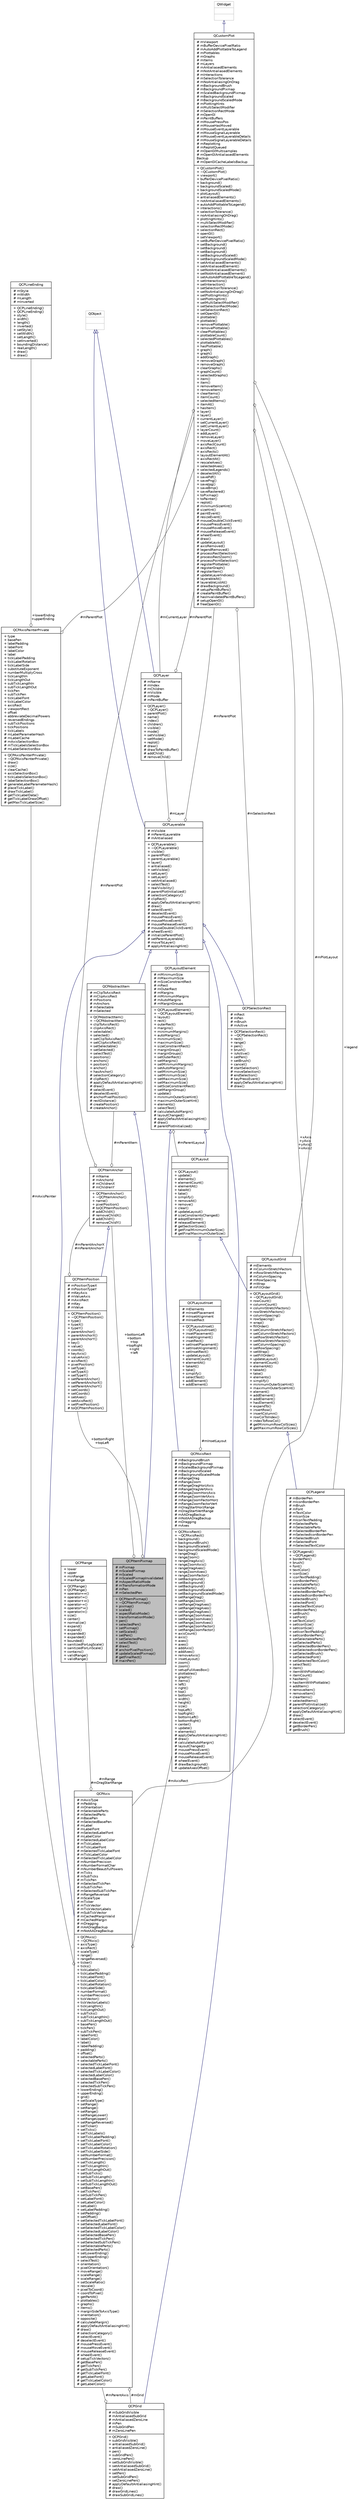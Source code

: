 digraph "QCPItemPixmap"
{
  edge [fontname="Helvetica",fontsize="10",labelfontname="Helvetica",labelfontsize="10"];
  node [fontname="Helvetica",fontsize="10",shape=record];
  Node656 [label="{QCPItemPixmap\n|# mPixmap\l# mScaledPixmap\l# mScaled\l# mScaledPixmapInvalidated\l# mAspectRatioMode\l# mTransformationMode\l# mPen\l# mSelectedPen\l|+ QCPItemPixmap()\l+ ~QCPItemPixmap()\l+ pixmap()\l+ scaled()\l+ aspectRatioMode()\l+ transformationMode()\l+ pen()\l+ selectedPen()\l+ setPixmap()\l+ setScaled()\l+ setPen()\l+ setSelectedPen()\l+ selectTest()\l# draw()\l# anchorPixelPosition()\l# updateScaledPixmap()\l# getFinalRect()\l# mainPen()\l}",height=0.2,width=0.4,color="black", fillcolor="grey75", style="filled", fontcolor="black"];
  Node657 -> Node656 [dir="back",color="midnightblue",fontsize="10",style="solid",arrowtail="onormal",fontname="Helvetica"];
  Node657 [label="{QCPAbstractItem\n|# mClipToAxisRect\l# mClipAxisRect\l# mPositions\l# mAnchors\l# mSelectable\l# mSelected\l|+ QCPAbstractItem()\l+ ~QCPAbstractItem()\l+ clipToAxisRect()\l+ clipAxisRect()\l+ selectable()\l+ selected()\l+ setClipToAxisRect()\l+ setClipAxisRect()\l+ setSelectable()\l+ setSelected()\l+ selectTest()\l+ positions()\l+ anchors()\l+ position()\l+ anchor()\l+ hasAnchor()\l# selectionCategory()\l# clipRect()\l# applyDefaultAntialiasingHint()\l# draw()\l# selectEvent()\l# deselectEvent()\l# anchorPixelPosition()\l# rectDistance()\l# createPosition()\l# createAnchor()\l}",height=0.2,width=0.4,color="black", fillcolor="white", style="filled",URL="$classQCPAbstractItem.html",tooltip="The abstract base class for all items in a plot. "];
  Node658 -> Node657 [dir="back",color="midnightblue",fontsize="10",style="solid",arrowtail="onormal",fontname="Helvetica"];
  Node658 [label="{QCPLayerable\n|# mVisible\l# mParentLayerable\l# mAntialiased\l|+ QCPLayerable()\l+ ~QCPLayerable()\l+ visible()\l+ parentPlot()\l+ parentLayerable()\l+ layer()\l+ antialiased()\l+ setVisible()\l+ setLayer()\l+ setLayer()\l+ setAntialiased()\l+ selectTest()\l+ realVisibility()\l# parentPlotInitialized()\l# selectionCategory()\l# clipRect()\l# applyDefaultAntialiasingHint()\l# draw()\l# selectEvent()\l# deselectEvent()\l# mousePressEvent()\l# mouseMoveEvent()\l# mouseReleaseEvent()\l# mouseDoubleClickEvent()\l# wheelEvent()\l# initializeParentPlot()\l# setParentLayerable()\l# moveToLayer()\l# applyAntialiasingHint()\l}",height=0.2,width=0.4,color="black", fillcolor="white", style="filled",URL="$classQCPLayerable.html",tooltip="Base class for all drawable objects. "];
  Node659 -> Node658 [dir="back",color="midnightblue",fontsize="10",style="solid",arrowtail="onormal",fontname="Helvetica"];
  Node659 [label="{QObject\n||}",height=0.2,width=0.4,color="grey75", fillcolor="white", style="filled"];
  Node660 -> Node658 [color="grey25",fontsize="10",style="solid",label=" #mLayer" ,arrowhead="odiamond",fontname="Helvetica"];
  Node660 [label="{QCPLayer\n|# mName\l# mIndex\l# mChildren\l# mVisible\l# mMode\l# mPaintBuffer\l|+ QCPLayer()\l+ ~QCPLayer()\l+ parentPlot()\l+ name()\l+ index()\l+ children()\l+ visible()\l+ mode()\l+ setVisible()\l+ setMode()\l+ replot()\l# draw()\l# drawToPaintBuffer()\l# addChild()\l# removeChild()\l}",height=0.2,width=0.4,color="black", fillcolor="white", style="filled",URL="$classQCPLayer.html",tooltip="A layer that may contain objects, to control the rendering order. "];
  Node659 -> Node660 [dir="back",color="midnightblue",fontsize="10",style="solid",arrowtail="onormal",fontname="Helvetica"];
  Node661 -> Node660 [color="grey25",fontsize="10",style="solid",label=" #mParentPlot" ,arrowhead="odiamond",fontname="Helvetica"];
  Node661 [label="{QCustomPlot\n|# mViewport\l# mBufferDevicePixelRatio\l# mAutoAddPlottableToLegend\l# mPlottables\l# mGraphs\l# mItems\l# mLayers\l# mAntialiasedElements\l# mNotAntialiasedElements\l# mInteractions\l# mSelectionTolerance\l# mNoAntialiasingOnDrag\l# mBackgroundBrush\l# mBackgroundPixmap\l# mScaledBackgroundPixmap\l# mBackgroundScaled\l# mBackgroundScaledMode\l# mPlottingHints\l# mMultiSelectModifier\l# mSelectionRectMode\l# mOpenGl\l# mPaintBuffers\l# mMousePressPos\l# mMouseHasMoved\l# mMouseEventLayerable\l# mMouseSignalLayerable\l# mMouseEventLayerableDetails\l# mMouseSignalLayerableDetails\l# mReplotting\l# mReplotQueued\l# mOpenGlMultisamples\l# mOpenGlAntialiasedElements\lBackup\l# mOpenGlCacheLabelsBackup\l|+ QCustomPlot()\l+ ~QCustomPlot()\l+ viewport()\l+ bufferDevicePixelRatio()\l+ background()\l+ backgroundScaled()\l+ backgroundScaledMode()\l+ plotLayout()\l+ antialiasedElements()\l+ notAntialiasedElements()\l+ autoAddPlottableToLegend()\l+ interactions()\l+ selectionTolerance()\l+ noAntialiasingOnDrag()\l+ plottingHints()\l+ multiSelectModifier()\l+ selectionRectMode()\l+ selectionRect()\l+ openGl()\l+ setViewport()\l+ setBufferDevicePixelRatio()\l+ setBackground()\l+ setBackground()\l+ setBackground()\l+ setBackgroundScaled()\l+ setBackgroundScaledMode()\l+ setAntialiasedElements()\l+ setAntialiasedElement()\l+ setNotAntialiasedElements()\l+ setNotAntialiasedElement()\l+ setAutoAddPlottableToLegend()\l+ setInteractions()\l+ setInteraction()\l+ setSelectionTolerance()\l+ setNoAntialiasingOnDrag()\l+ setPlottingHints()\l+ setPlottingHint()\l+ setMultiSelectModifier()\l+ setSelectionRectMode()\l+ setSelectionRect()\l+ setOpenGl()\l+ plottable()\l+ plottable()\l+ removePlottable()\l+ removePlottable()\l+ clearPlottables()\l+ plottableCount()\l+ selectedPlottables()\l+ plottableAt()\l+ hasPlottable()\l+ graph()\l+ graph()\l+ addGraph()\l+ removeGraph()\l+ removeGraph()\l+ clearGraphs()\l+ graphCount()\l+ selectedGraphs()\l+ item()\l+ item()\l+ removeItem()\l+ removeItem()\l+ clearItems()\l+ itemCount()\l+ selectedItems()\l+ itemAt()\l+ hasItem()\l+ layer()\l+ layer()\l+ currentLayer()\l+ setCurrentLayer()\l+ setCurrentLayer()\l+ layerCount()\l+ addLayer()\l+ removeLayer()\l+ moveLayer()\l+ axisRectCount()\l+ axisRect()\l+ axisRects()\l+ layoutElementAt()\l+ axisRectAt()\l+ rescaleAxes()\l+ selectedAxes()\l+ selectedLegends()\l+ deselectAll()\l+ savePdf()\l+ savePng()\l+ saveJpg()\l+ saveBmp()\l+ saveRastered()\l+ toPixmap()\l+ toPainter()\l+ replot()\l# minimumSizeHint()\l# sizeHint()\l# paintEvent()\l# resizeEvent()\l# mouseDoubleClickEvent()\l# mousePressEvent()\l# mouseMoveEvent()\l# mouseReleaseEvent()\l# wheelEvent()\l# draw()\l# updateLayout()\l# axisRemoved()\l# legendRemoved()\l# processRectSelection()\l# processRectZoom()\l# processPointSelection()\l# registerPlottable()\l# registerGraph()\l# registerItem()\l# updateLayerIndices()\l# layerableAt()\l# layerableListAt()\l# drawBackground()\l# setupPaintBuffers()\l# createPaintBuffer()\l# hasInvalidatedPaintBuffers()\l# setupOpenGl()\l# freeOpenGl()\l}",height=0.2,width=0.4,color="black", fillcolor="white", style="filled",URL="$classQCustomPlot.html",tooltip="The central class of the library. This is the QWidget which displays the plot and interacts with the ..."];
  Node662 -> Node661 [dir="back",color="midnightblue",fontsize="10",style="solid",arrowtail="onormal",fontname="Helvetica"];
  Node662 [label="{QWidget\n||}",height=0.2,width=0.4,color="grey75", fillcolor="white", style="filled"];
  Node660 -> Node661 [color="grey25",fontsize="10",style="solid",label=" #mCurrentLayer" ,arrowhead="odiamond",fontname="Helvetica"];
  Node663 -> Node661 [color="grey25",fontsize="10",style="solid",label=" #mPlotLayout" ,arrowhead="odiamond",fontname="Helvetica"];
  Node663 [label="{QCPLayoutGrid\n|# mElements\l# mColumnStretchFactors\l# mRowStretchFactors\l# mColumnSpacing\l# mRowSpacing\l# mWrap\l# mFillOrder\l|+ QCPLayoutGrid()\l+ ~QCPLayoutGrid()\l+ rowCount()\l+ columnCount()\l+ columnStretchFactors()\l+ rowStretchFactors()\l+ columnSpacing()\l+ rowSpacing()\l+ wrap()\l+ fillOrder()\l+ setColumnStretchFactor()\l+ setColumnStretchFactors()\l+ setRowStretchFactor()\l+ setRowStretchFactors()\l+ setColumnSpacing()\l+ setRowSpacing()\l+ setWrap()\l+ setFillOrder()\l+ updateLayout()\l+ elementCount()\l+ elementAt()\l+ takeAt()\l+ take()\l+ elements()\l+ simplify()\l+ minimumOuterSizeHint()\l+ maximumOuterSizeHint()\l+ element()\l+ addElement()\l+ addElement()\l+ hasElement()\l+ expandTo()\l+ insertRow()\l+ insertColumn()\l+ rowColToIndex()\l+ indexToRowCol()\l# getMinimumRowColSizes()\l# getMaximumRowColSizes()\l}",height=0.2,width=0.4,color="black", fillcolor="white", style="filled",URL="$classQCPLayoutGrid.html",tooltip="A layout that arranges child elements in a grid. "];
  Node664 -> Node663 [dir="back",color="midnightblue",fontsize="10",style="solid",arrowtail="onormal",fontname="Helvetica"];
  Node664 [label="{QCPLayout\n||+ QCPLayout()\l+ update()\l+ elements()\l+ elementCount()\l+ elementAt()\l+ takeAt()\l+ take()\l+ simplify()\l+ removeAt()\l+ remove()\l+ clear()\l# updateLayout()\l# sizeConstraintsChanged()\l# adoptElement()\l# releaseElement()\l# getSectionSizes()\l# getFinalMinimumOuterSize()\l# getFinalMaximumOuterSize()\l}",height=0.2,width=0.4,color="black", fillcolor="white", style="filled",URL="$classQCPLayout.html",tooltip="The abstract base class for layouts. "];
  Node665 -> Node664 [dir="back",color="midnightblue",fontsize="10",style="solid",arrowtail="onormal",fontname="Helvetica"];
  Node665 [label="{QCPLayoutElement\n|# mMinimumSize\l# mMaximumSize\l# mSizeConstraintRect\l# mRect\l# mOuterRect\l# mMargins\l# mMinimumMargins\l# mAutoMargins\l# mMarginGroups\l|+ QCPLayoutElement()\l+ ~QCPLayoutElement()\l+ layout()\l+ rect()\l+ outerRect()\l+ margins()\l+ minimumMargins()\l+ autoMargins()\l+ minimumSize()\l+ maximumSize()\l+ sizeConstraintRect()\l+ marginGroup()\l+ marginGroups()\l+ setOuterRect()\l+ setMargins()\l+ setMinimumMargins()\l+ setAutoMargins()\l+ setMinimumSize()\l+ setMinimumSize()\l+ setMaximumSize()\l+ setMaximumSize()\l+ setSizeConstraintRect()\l+ setMarginGroup()\l+ update()\l+ minimumOuterSizeHint()\l+ maximumOuterSizeHint()\l+ elements()\l+ selectTest()\l# calculateAutoMargin()\l# layoutChanged()\l# applyDefaultAntialiasingHint()\l# draw()\l# parentPlotInitialized()\l}",height=0.2,width=0.4,color="black", fillcolor="white", style="filled",URL="$classQCPLayoutElement.html",tooltip="The abstract base class for all objects that form the layout system. "];
  Node658 -> Node665 [dir="back",color="midnightblue",fontsize="10",style="solid",arrowtail="onormal",fontname="Helvetica"];
  Node664 -> Node665 [color="grey25",fontsize="10",style="solid",label=" #mParentLayout" ,arrowhead="odiamond",fontname="Helvetica"];
  Node666 -> Node661 [color="grey25",fontsize="10",style="solid",label=" #mSelectionRect" ,arrowhead="odiamond",fontname="Helvetica"];
  Node666 [label="{QCPSelectionRect\n|# mRect\l# mPen\l# mBrush\l# mActive\l|+ QCPSelectionRect()\l+ ~QCPSelectionRect()\l+ rect()\l+ range()\l+ pen()\l+ brush()\l+ isActive()\l+ setPen()\l+ setBrush()\l+ cancel()\l# startSelection()\l# moveSelection()\l# endSelection()\l# keyPressEvent()\l# applyDefaultAntialiasingHint()\l# draw()\l}",height=0.2,width=0.4,color="black", fillcolor="white", style="filled",URL="$classQCPSelectionRect.html",tooltip="Provides rect/rubber-band data selection and range zoom interaction. "];
  Node658 -> Node666 [dir="back",color="midnightblue",fontsize="10",style="solid",arrowtail="onormal",fontname="Helvetica"];
  Node667 -> Node661 [color="grey25",fontsize="10",style="solid",label=" +xAxis\n+yAxis\n+yAxis2\n+xAxis2" ,arrowhead="odiamond",fontname="Helvetica"];
  Node667 [label="{QCPAxis\n|# mAxisType\l# mPadding\l# mOrientation\l# mSelectableParts\l# mSelectedParts\l# mBasePen\l# mSelectedBasePen\l# mLabel\l# mLabelFont\l# mSelectedLabelFont\l# mLabelColor\l# mSelectedLabelColor\l# mTickLabels\l# mTickLabelFont\l# mSelectedTickLabelFont\l# mTickLabelColor\l# mSelectedTickLabelColor\l# mNumberPrecision\l# mNumberFormatChar\l# mNumberBeautifulPowers\l# mTicks\l# mSubTicks\l# mTickPen\l# mSelectedTickPen\l# mSubTickPen\l# mSelectedSubTickPen\l# mRangeReversed\l# mScaleType\l# mTicker\l# mTickVector\l# mTickVectorLabels\l# mSubTickVector\l# mCachedMarginValid\l# mCachedMargin\l# mDragging\l# mAADragBackup\l# mNotAADragBackup\l|+ QCPAxis()\l+ ~QCPAxis()\l+ axisType()\l+ axisRect()\l+ scaleType()\l+ range()\l+ rangeReversed()\l+ ticker()\l+ ticks()\l+ tickLabels()\l+ tickLabelPadding()\l+ tickLabelFont()\l+ tickLabelColor()\l+ tickLabelRotation()\l+ tickLabelSide()\l+ numberFormat()\l+ numberPrecision()\l+ tickVector()\l+ tickVectorLabels()\l+ tickLengthIn()\l+ tickLengthOut()\l+ subTicks()\l+ subTickLengthIn()\l+ subTickLengthOut()\l+ basePen()\l+ tickPen()\l+ subTickPen()\l+ labelFont()\l+ labelColor()\l+ label()\l+ labelPadding()\l+ padding()\l+ offset()\l+ selectedParts()\l+ selectableParts()\l+ selectedTickLabelFont()\l+ selectedLabelFont()\l+ selectedTickLabelColor()\l+ selectedLabelColor()\l+ selectedBasePen()\l+ selectedTickPen()\l+ selectedSubTickPen()\l+ lowerEnding()\l+ upperEnding()\l+ grid()\l+ setScaleType()\l+ setRange()\l+ setRange()\l+ setRange()\l+ setRangeLower()\l+ setRangeUpper()\l+ setRangeReversed()\l+ setTicker()\l+ setTicks()\l+ setTickLabels()\l+ setTickLabelPadding()\l+ setTickLabelFont()\l+ setTickLabelColor()\l+ setTickLabelRotation()\l+ setTickLabelSide()\l+ setNumberFormat()\l+ setNumberPrecision()\l+ setTickLength()\l+ setTickLengthIn()\l+ setTickLengthOut()\l+ setSubTicks()\l+ setSubTickLength()\l+ setSubTickLengthIn()\l+ setSubTickLengthOut()\l+ setBasePen()\l+ setTickPen()\l+ setSubTickPen()\l+ setLabelFont()\l+ setLabelColor()\l+ setLabel()\l+ setLabelPadding()\l+ setPadding()\l+ setOffset()\l+ setSelectedTickLabelFont()\l+ setSelectedLabelFont()\l+ setSelectedTickLabelColor()\l+ setSelectedLabelColor()\l+ setSelectedBasePen()\l+ setSelectedTickPen()\l+ setSelectedSubTickPen()\l+ setSelectableParts()\l+ setSelectedParts()\l+ setLowerEnding()\l+ setUpperEnding()\l+ selectTest()\l+ orientation()\l+ pixelOrientation()\l+ moveRange()\l+ scaleRange()\l+ scaleRange()\l+ setScaleRatio()\l+ rescale()\l+ pixelToCoord()\l+ coordToPixel()\l+ getPartAt()\l+ plottables()\l+ graphs()\l+ items()\l+ marginSideToAxisType()\l+ orientation()\l+ opposite()\l# calculateMargin()\l# applyDefaultAntialiasingHint()\l# draw()\l# selectionCategory()\l# selectEvent()\l# deselectEvent()\l# mousePressEvent()\l# mouseMoveEvent()\l# mouseReleaseEvent()\l# wheelEvent()\l# setupTickVectors()\l# getBasePen()\l# getTickPen()\l# getSubTickPen()\l# getTickLabelFont()\l# getLabelFont()\l# getTickLabelColor()\l# getLabelColor()\l}",height=0.2,width=0.4,color="black", fillcolor="white", style="filled",URL="$classQCPAxis.html",tooltip="Manages a single axis inside a QCustomPlot. "];
  Node658 -> Node667 [dir="back",color="midnightblue",fontsize="10",style="solid",arrowtail="onormal",fontname="Helvetica"];
  Node668 -> Node667 [color="grey25",fontsize="10",style="solid",label=" #mRange\n#mDragStartRange" ,arrowhead="odiamond",fontname="Helvetica"];
  Node668 [label="{QCPRange\n|+ lower\l+ upper\l+ minRange\l+ maxRange\l|+ QCPRange()\l+ QCPRange()\l+ operator==()\l+ operator!=()\l+ operator+=()\l+ operator-=()\l+ operator*=()\l+ operator/=()\l+ size()\l+ center()\l+ normalize()\l+ expand()\l+ expand()\l+ expanded()\l+ expanded()\l+ bounded()\l+ sanitizedForLogScale()\l+ sanitizedForLinScale()\l+ contains()\l+ validRange()\l+ validRange()\l}",height=0.2,width=0.4,color="black", fillcolor="white", style="filled",URL="$classQCPRange.html",tooltip="Represents the range an axis is encompassing. "];
  Node669 -> Node667 [color="grey25",fontsize="10",style="solid",label=" #mAxisPainter" ,arrowhead="odiamond",fontname="Helvetica"];
  Node669 [label="{QCPAxisPainterPrivate\n|+ type\l+ basePen\l+ labelPadding\l+ labelFont\l+ labelColor\l+ label\l+ tickLabelPadding\l+ tickLabelRotation\l+ tickLabelSide\l+ substituteExponent\l+ numberMultiplyCross\l+ tickLengthIn\l+ tickLengthOut\l+ subTickLengthIn\l+ subTickLengthOut\l+ tickPen\l+ subTickPen\l+ tickLabelFont\l+ tickLabelColor\l+ axisRect\l+ viewportRect\l+ offset\l+ abbreviateDecimalPowers\l+ reversedEndings\l+ subTickPositions\l+ tickPositions\l+ tickLabels\l# mLabelParameterHash\l# mLabelCache\l# mAxisSelectionBox\l# mTickLabelsSelectionBox\l# mLabelSelectionBox\l|+ QCPAxisPainterPrivate()\l+ ~QCPAxisPainterPrivate()\l+ draw()\l+ size()\l+ clearCache()\l+ axisSelectionBox()\l+ tickLabelsSelectionBox()\l+ labelSelectionBox()\l# generateLabelParameterHash()\l# placeTickLabel()\l# drawTickLabel()\l# getTickLabelData()\l# getTickLabelDrawOffset()\l# getMaxTickLabelSize()\l}",height=0.2,width=0.4,color="black", fillcolor="white", style="filled",URL="$classQCPAxisPainterPrivate.html"];
  Node670 -> Node669 [color="grey25",fontsize="10",style="solid",label=" +lowerEnding\n+upperEnding" ,arrowhead="odiamond",fontname="Helvetica"];
  Node670 [label="{QCPLineEnding\n|# mStyle\l# mWidth\l# mLength\l# mInverted\l|+ QCPLineEnding()\l+ QCPLineEnding()\l+ style()\l+ width()\l+ length()\l+ inverted()\l+ setStyle()\l+ setWidth()\l+ setLength()\l+ setInverted()\l+ boundingDistance()\l+ realLength()\l+ draw()\l+ draw()\l}",height=0.2,width=0.4,color="black", fillcolor="white", style="filled",URL="$classQCPLineEnding.html",tooltip="Handles the different ending decorations for line-like items. "];
  Node661 -> Node669 [color="grey25",fontsize="10",style="solid",label=" #mParentPlot" ,arrowhead="odiamond",fontname="Helvetica"];
  Node671 -> Node667 [color="grey25",fontsize="10",style="solid",label=" #mGrid" ,arrowhead="odiamond",fontname="Helvetica"];
  Node671 [label="{QCPGrid\n|# mSubGridVisible\l# mAntialiasedSubGrid\l# mAntialiasedZeroLine\l# mPen\l# mSubGridPen\l# mZeroLinePen\l|+ QCPGrid()\l+ subGridVisible()\l+ antialiasedSubGrid()\l+ antialiasedZeroLine()\l+ pen()\l+ subGridPen()\l+ zeroLinePen()\l+ setSubGridVisible()\l+ setAntialiasedSubGrid()\l+ setAntialiasedZeroLine()\l+ setPen()\l+ setSubGridPen()\l+ setZeroLinePen()\l# applyDefaultAntialiasingHint()\l# draw()\l# drawGridLines()\l# drawSubGridLines()\l}",height=0.2,width=0.4,color="black", fillcolor="white", style="filled",URL="$classQCPGrid.html",tooltip="Responsible for drawing the grid of a QCPAxis. "];
  Node658 -> Node671 [dir="back",color="midnightblue",fontsize="10",style="solid",arrowtail="onormal",fontname="Helvetica"];
  Node667 -> Node671 [color="grey25",fontsize="10",style="solid",label=" #mParentAxis" ,arrowhead="odiamond",fontname="Helvetica"];
  Node672 -> Node667 [color="grey25",fontsize="10",style="solid",label=" #mAxisRect" ,arrowhead="odiamond",fontname="Helvetica"];
  Node672 [label="{QCPAxisRect\n|# mBackgroundBrush\l# mBackgroundPixmap\l# mScaledBackgroundPixmap\l# mBackgroundScaled\l# mBackgroundScaledMode\l# mRangeDrag\l# mRangeZoom\l# mRangeDragHorzAxis\l# mRangeDragVertAxis\l# mRangeZoomHorzAxis\l# mRangeZoomVertAxis\l# mRangeZoomFactorHorz\l# mRangeZoomFactorVert\l# mDragStartHorzRange\l# mDragStartVertRange\l# mAADragBackup\l# mNotAADragBackup\l# mDragging\l# mAxes\l|+ QCPAxisRect()\l+ ~QCPAxisRect()\l+ background()\l+ backgroundBrush()\l+ backgroundScaled()\l+ backgroundScaledMode()\l+ rangeDrag()\l+ rangeZoom()\l+ rangeDragAxis()\l+ rangeZoomAxis()\l+ rangeDragAxes()\l+ rangeZoomAxes()\l+ rangeZoomFactor()\l+ setBackground()\l+ setBackground()\l+ setBackground()\l+ setBackgroundScaled()\l+ setBackgroundScaledMode()\l+ setRangeDrag()\l+ setRangeZoom()\l+ setRangeDragAxes()\l+ setRangeDragAxes()\l+ setRangeDragAxes()\l+ setRangeZoomAxes()\l+ setRangeZoomAxes()\l+ setRangeZoomAxes()\l+ setRangeZoomFactor()\l+ setRangeZoomFactor()\l+ axisCount()\l+ axis()\l+ axes()\l+ axes()\l+ addAxis()\l+ addAxes()\l+ removeAxis()\l+ insetLayout()\l+ zoom()\l+ zoom()\l+ setupFullAxesBox()\l+ plottables()\l+ graphs()\l+ items()\l+ left()\l+ right()\l+ top()\l+ bottom()\l+ width()\l+ height()\l+ size()\l+ topLeft()\l+ topRight()\l+ bottomLeft()\l+ bottomRight()\l+ center()\l+ update()\l+ elements()\l# applyDefaultAntialiasingHint()\l# draw()\l# calculateAutoMargin()\l# layoutChanged()\l# mousePressEvent()\l# mouseMoveEvent()\l# mouseReleaseEvent()\l# wheelEvent()\l# drawBackground()\l# updateAxesOffset()\l}",height=0.2,width=0.4,color="black", fillcolor="white", style="filled",URL="$classQCPAxisRect.html",tooltip="Holds multiple axes and arranges them in a rectangular shape. "];
  Node665 -> Node672 [dir="back",color="midnightblue",fontsize="10",style="solid",arrowtail="onormal",fontname="Helvetica"];
  Node673 -> Node672 [color="grey25",fontsize="10",style="solid",label=" #mInsetLayout" ,arrowhead="odiamond",fontname="Helvetica"];
  Node673 [label="{QCPLayoutInset\n|# mElements\l# mInsetPlacement\l# mInsetAlignment\l# mInsetRect\l|+ QCPLayoutInset()\l+ ~QCPLayoutInset()\l+ insetPlacement()\l+ insetAlignment()\l+ insetRect()\l+ setInsetPlacement()\l+ setInsetAlignment()\l+ setInsetRect()\l+ updateLayout()\l+ elementCount()\l+ elementAt()\l+ takeAt()\l+ take()\l+ simplify()\l+ selectTest()\l+ addElement()\l+ addElement()\l}",height=0.2,width=0.4,color="black", fillcolor="white", style="filled",URL="$classQCPLayoutInset.html",tooltip="A layout that places child elements aligned to the border or arbitrarily positioned. "];
  Node664 -> Node673 [dir="back",color="midnightblue",fontsize="10",style="solid",arrowtail="onormal",fontname="Helvetica"];
  Node674 -> Node661 [color="grey25",fontsize="10",style="solid",label=" +legend" ,arrowhead="odiamond",fontname="Helvetica"];
  Node674 [label="{QCPLegend\n|# mBorderPen\l# mIconBorderPen\l# mBrush\l# mFont\l# mTextColor\l# mIconSize\l# mIconTextPadding\l# mSelectedParts\l# mSelectableParts\l# mSelectedBorderPen\l# mSelectedIconBorderPen\l# mSelectedBrush\l# mSelectedFont\l# mSelectedTextColor\l|+ QCPLegend()\l+ ~QCPLegend()\l+ borderPen()\l+ brush()\l+ font()\l+ textColor()\l+ iconSize()\l+ iconTextPadding()\l+ iconBorderPen()\l+ selectableParts()\l+ selectedParts()\l+ selectedBorderPen()\l+ selectedIconBorderPen()\l+ selectedBrush()\l+ selectedFont()\l+ selectedTextColor()\l+ setBorderPen()\l+ setBrush()\l+ setFont()\l+ setTextColor()\l+ setIconSize()\l+ setIconSize()\l+ setIconTextPadding()\l+ setIconBorderPen()\l+ setSelectableParts()\l+ setSelectedParts()\l+ setSelectedBorderPen()\l+ setSelectedIconBorderPen()\l+ setSelectedBrush()\l+ setSelectedFont()\l+ setSelectedTextColor()\l+ selectTest()\l+ item()\l+ itemWithPlottable()\l+ itemCount()\l+ hasItem()\l+ hasItemWithPlottable()\l+ addItem()\l+ removeItem()\l+ removeItem()\l+ clearItems()\l+ selectedItems()\l# parentPlotInitialized()\l# selectionCategory()\l# applyDefaultAntialiasingHint()\l# draw()\l# selectEvent()\l# deselectEvent()\l# getBorderPen()\l# getBrush()\l}",height=0.2,width=0.4,color="black", fillcolor="white", style="filled",URL="$classQCPLegend.html",tooltip="Manages a legend inside a QCustomPlot. "];
  Node663 -> Node674 [dir="back",color="midnightblue",fontsize="10",style="solid",arrowtail="onormal",fontname="Helvetica"];
  Node661 -> Node658 [color="grey25",fontsize="10",style="solid",label=" #mParentPlot" ,arrowhead="odiamond",fontname="Helvetica"];
  Node675 -> Node656 [color="grey25",fontsize="10",style="solid",label=" +bottomRight\n+topLeft" ,arrowhead="odiamond",fontname="Helvetica"];
  Node675 [label="{QCPItemPosition\n|# mPositionTypeX\l# mPositionTypeY\l# mKeyAxis\l# mValueAxis\l# mAxisRect\l# mKey\l# mValue\l|+ QCPItemPosition()\l+ ~QCPItemPosition()\l+ type()\l+ typeX()\l+ typeY()\l+ parentAnchor()\l+ parentAnchorX()\l+ parentAnchorY()\l+ key()\l+ value()\l+ coords()\l+ keyAxis()\l+ valueAxis()\l+ axisRect()\l+ pixelPosition()\l+ setType()\l+ setTypeX()\l+ setTypeY()\l+ setParentAnchor()\l+ setParentAnchorX()\l+ setParentAnchorY()\l+ setCoords()\l+ setCoords()\l+ setAxes()\l+ setAxisRect()\l+ setPixelPosition()\l# toQCPItemPosition()\l}",height=0.2,width=0.4,color="black", fillcolor="white", style="filled",URL="$classQCPItemPosition.html",tooltip="Manages the position of an item. "];
  Node676 -> Node675 [dir="back",color="midnightblue",fontsize="10",style="solid",arrowtail="onormal",fontname="Helvetica"];
  Node676 [label="{QCPItemAnchor\n|# mName\l# mAnchorId\l# mChildrenX\l# mChildrenY\l|+ QCPItemAnchor()\l+ ~QCPItemAnchor()\l+ name()\l+ pixelPosition()\l# toQCPItemPosition()\l# addChildX()\l# removeChildX()\l# addChildY()\l# removeChildY()\l}",height=0.2,width=0.4,color="black", fillcolor="white", style="filled",URL="$classQCPItemAnchor.html",tooltip="An anchor of an item to which positions can be attached to. "];
  Node657 -> Node676 [color="grey25",fontsize="10",style="solid",label=" #mParentItem" ,arrowhead="odiamond",fontname="Helvetica"];
  Node661 -> Node676 [color="grey25",fontsize="10",style="solid",label=" #mParentPlot" ,arrowhead="odiamond",fontname="Helvetica"];
  Node676 -> Node675 [color="grey25",fontsize="10",style="solid",label=" #mParentAnchorX\n#mParentAnchorY" ,arrowhead="odiamond",fontname="Helvetica"];
  Node676 -> Node656 [color="grey25",fontsize="10",style="solid",label=" +bottomLeft\n+bottom\n+top\n+topRight\n+right\n+left" ,arrowhead="odiamond",fontname="Helvetica"];
}
